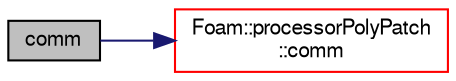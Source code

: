 digraph "comm"
{
  bgcolor="transparent";
  edge [fontname="FreeSans",fontsize="10",labelfontname="FreeSans",labelfontsize="10"];
  node [fontname="FreeSans",fontsize="10",shape=record];
  rankdir="LR";
  Node9 [label="comm",height=0.2,width=0.4,color="black", fillcolor="grey75", style="filled", fontcolor="black"];
  Node9 -> Node10 [color="midnightblue",fontsize="10",style="solid",fontname="FreeSans"];
  Node10 [label="Foam::processorPolyPatch\l::comm",height=0.2,width=0.4,color="red",URL="$a27454.html#a8bdf05e14c00281ba14f0e1e24c2dd58",tooltip="Return communicator used for communication. "];
}

